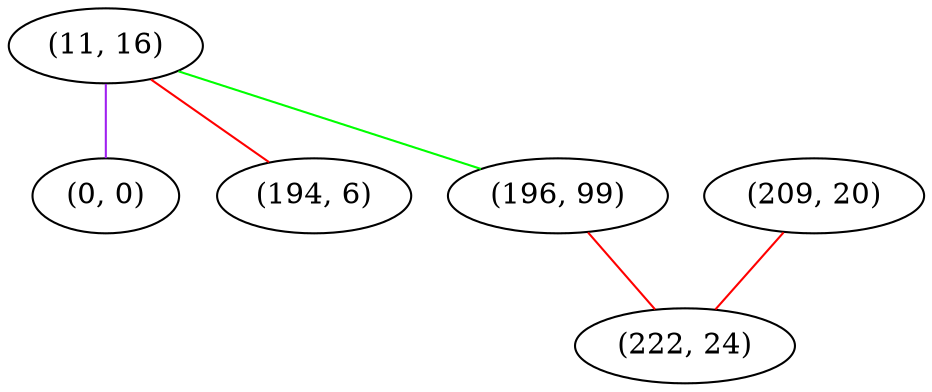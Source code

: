graph "" {
"(11, 16)";
"(0, 0)";
"(209, 20)";
"(194, 6)";
"(196, 99)";
"(222, 24)";
"(11, 16)" -- "(0, 0)"  [color=purple, key=0, weight=4];
"(11, 16)" -- "(194, 6)"  [color=red, key=0, weight=1];
"(11, 16)" -- "(196, 99)"  [color=green, key=0, weight=2];
"(209, 20)" -- "(222, 24)"  [color=red, key=0, weight=1];
"(196, 99)" -- "(222, 24)"  [color=red, key=0, weight=1];
}
